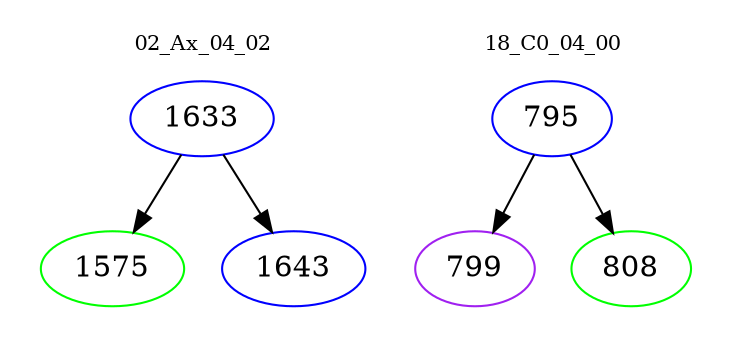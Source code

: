 digraph{
subgraph cluster_0 {
color = white
label = "02_Ax_04_02";
fontsize=10;
T0_1633 [label="1633", color="blue"]
T0_1633 -> T0_1575 [color="black"]
T0_1575 [label="1575", color="green"]
T0_1633 -> T0_1643 [color="black"]
T0_1643 [label="1643", color="blue"]
}
subgraph cluster_1 {
color = white
label = "18_C0_04_00";
fontsize=10;
T1_795 [label="795", color="blue"]
T1_795 -> T1_799 [color="black"]
T1_799 [label="799", color="purple"]
T1_795 -> T1_808 [color="black"]
T1_808 [label="808", color="green"]
}
}
